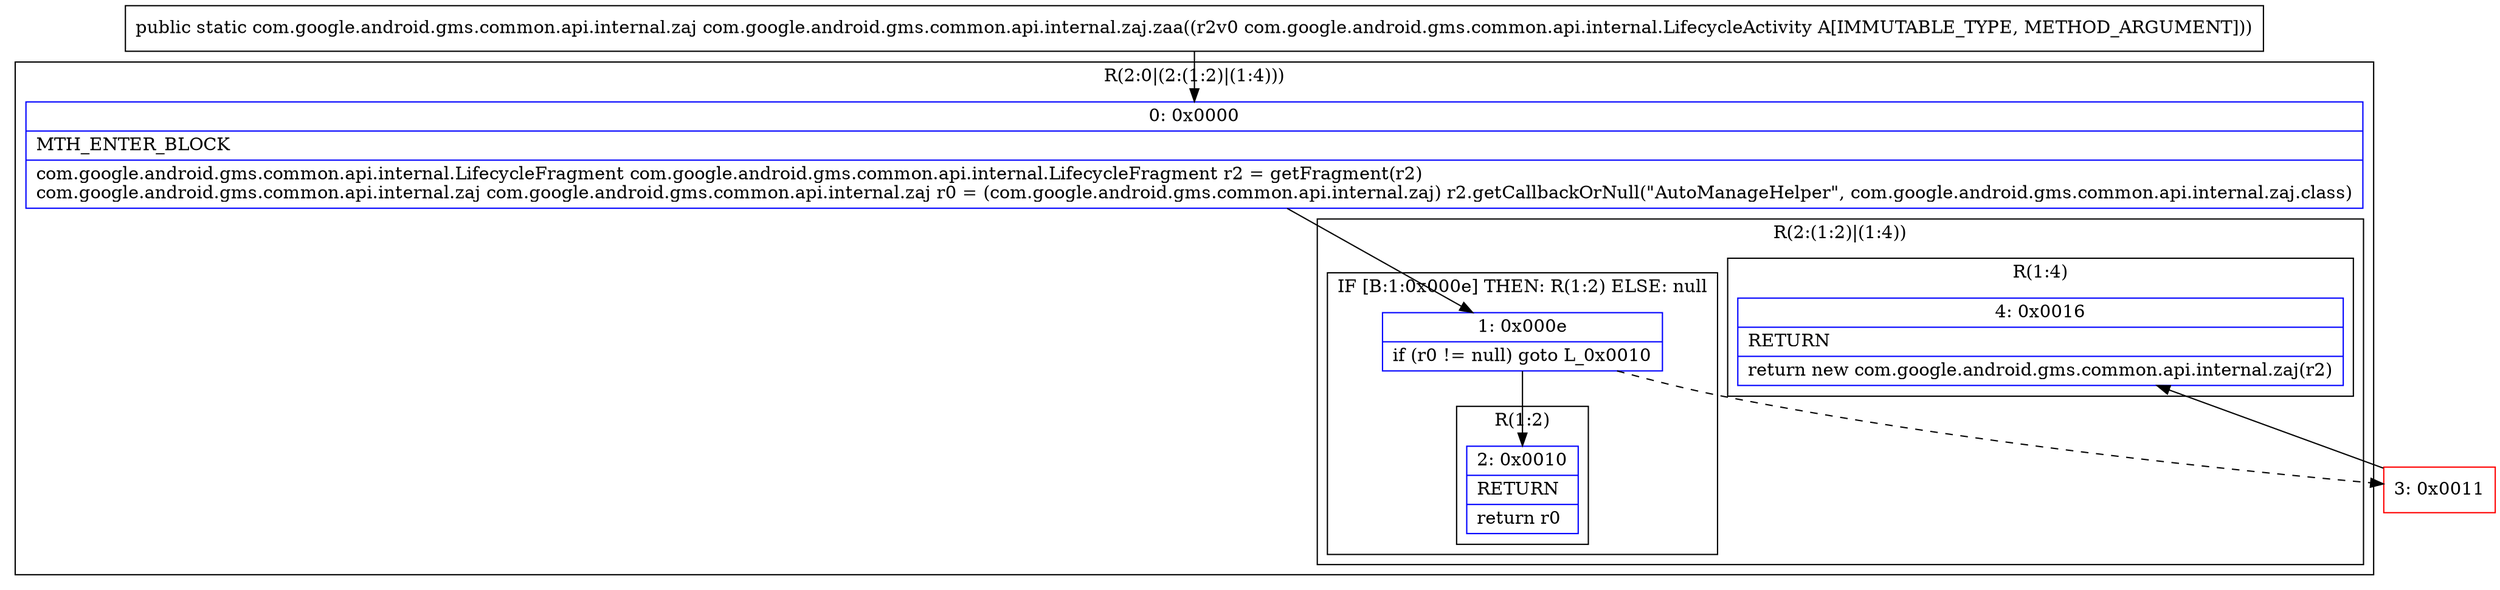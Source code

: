 digraph "CFG forcom.google.android.gms.common.api.internal.zaj.zaa(Lcom\/google\/android\/gms\/common\/api\/internal\/LifecycleActivity;)Lcom\/google\/android\/gms\/common\/api\/internal\/zaj;" {
subgraph cluster_Region_1662144394 {
label = "R(2:0|(2:(1:2)|(1:4)))";
node [shape=record,color=blue];
Node_0 [shape=record,label="{0\:\ 0x0000|MTH_ENTER_BLOCK\l|com.google.android.gms.common.api.internal.LifecycleFragment com.google.android.gms.common.api.internal.LifecycleFragment r2 = getFragment(r2)\lcom.google.android.gms.common.api.internal.zaj com.google.android.gms.common.api.internal.zaj r0 = (com.google.android.gms.common.api.internal.zaj) r2.getCallbackOrNull(\"AutoManageHelper\", com.google.android.gms.common.api.internal.zaj.class)\l}"];
subgraph cluster_Region_1681421588 {
label = "R(2:(1:2)|(1:4))";
node [shape=record,color=blue];
subgraph cluster_IfRegion_1548092017 {
label = "IF [B:1:0x000e] THEN: R(1:2) ELSE: null";
node [shape=record,color=blue];
Node_1 [shape=record,label="{1\:\ 0x000e|if (r0 != null) goto L_0x0010\l}"];
subgraph cluster_Region_835783134 {
label = "R(1:2)";
node [shape=record,color=blue];
Node_2 [shape=record,label="{2\:\ 0x0010|RETURN\l|return r0\l}"];
}
}
subgraph cluster_Region_1577102931 {
label = "R(1:4)";
node [shape=record,color=blue];
Node_4 [shape=record,label="{4\:\ 0x0016|RETURN\l|return new com.google.android.gms.common.api.internal.zaj(r2)\l}"];
}
}
}
Node_3 [shape=record,color=red,label="{3\:\ 0x0011}"];
MethodNode[shape=record,label="{public static com.google.android.gms.common.api.internal.zaj com.google.android.gms.common.api.internal.zaj.zaa((r2v0 com.google.android.gms.common.api.internal.LifecycleActivity A[IMMUTABLE_TYPE, METHOD_ARGUMENT])) }"];
MethodNode -> Node_0;
Node_0 -> Node_1;
Node_1 -> Node_2;
Node_1 -> Node_3[style=dashed];
Node_3 -> Node_4;
}

